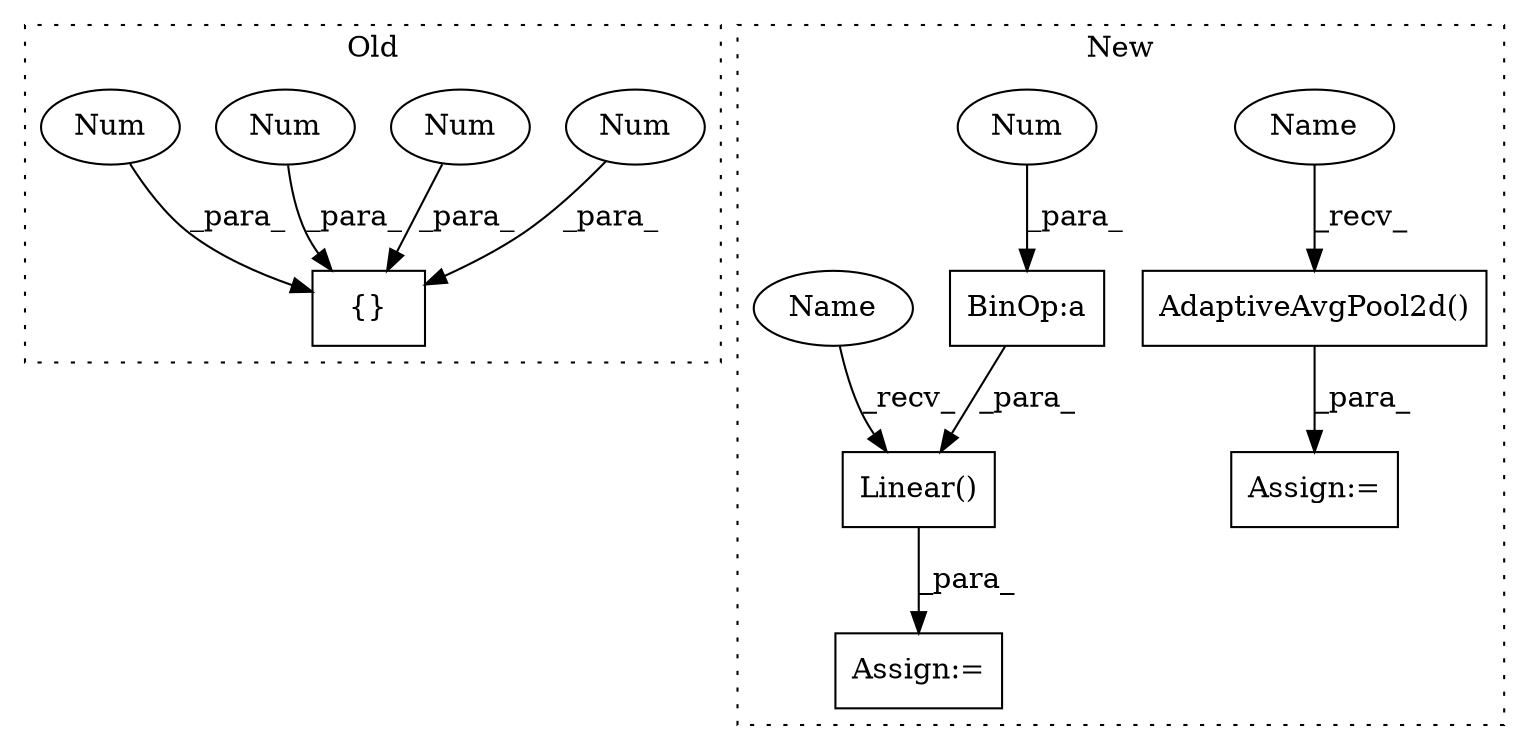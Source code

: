 digraph G {
subgraph cluster0 {
1 [label="{}" a="59" s="3221,3232" l="1,0" shape="box"];
5 [label="Num" a="76" s="3222" l="1" shape="ellipse"];
6 [label="Num" a="76" s="3231" l="1" shape="ellipse"];
7 [label="Num" a="76" s="3228" l="1" shape="ellipse"];
8 [label="Num" a="76" s="3225" l="1" shape="ellipse"];
label = "Old";
style="dotted";
}
subgraph cluster1 {
2 [label="AdaptiveAvgPool2d()" a="75" s="4200,4222" l="21,1" shape="box"];
3 [label="Linear()" a="75" s="4242,4286" l="10,1" shape="box"];
4 [label="BinOp:a" a="82" s="4255" l="3" shape="box"];
9 [label="Num" a="76" s="4252" l="3" shape="ellipse"];
10 [label="Assign:=" a="68" s="4197" l="3" shape="box"];
11 [label="Assign:=" a="68" s="4239" l="3" shape="box"];
12 [label="Name" a="87" s="4200" l="2" shape="ellipse"];
13 [label="Name" a="87" s="4242" l="2" shape="ellipse"];
label = "New";
style="dotted";
}
2 -> 10 [label="_para_"];
3 -> 11 [label="_para_"];
4 -> 3 [label="_para_"];
5 -> 1 [label="_para_"];
6 -> 1 [label="_para_"];
7 -> 1 [label="_para_"];
8 -> 1 [label="_para_"];
9 -> 4 [label="_para_"];
12 -> 2 [label="_recv_"];
13 -> 3 [label="_recv_"];
}